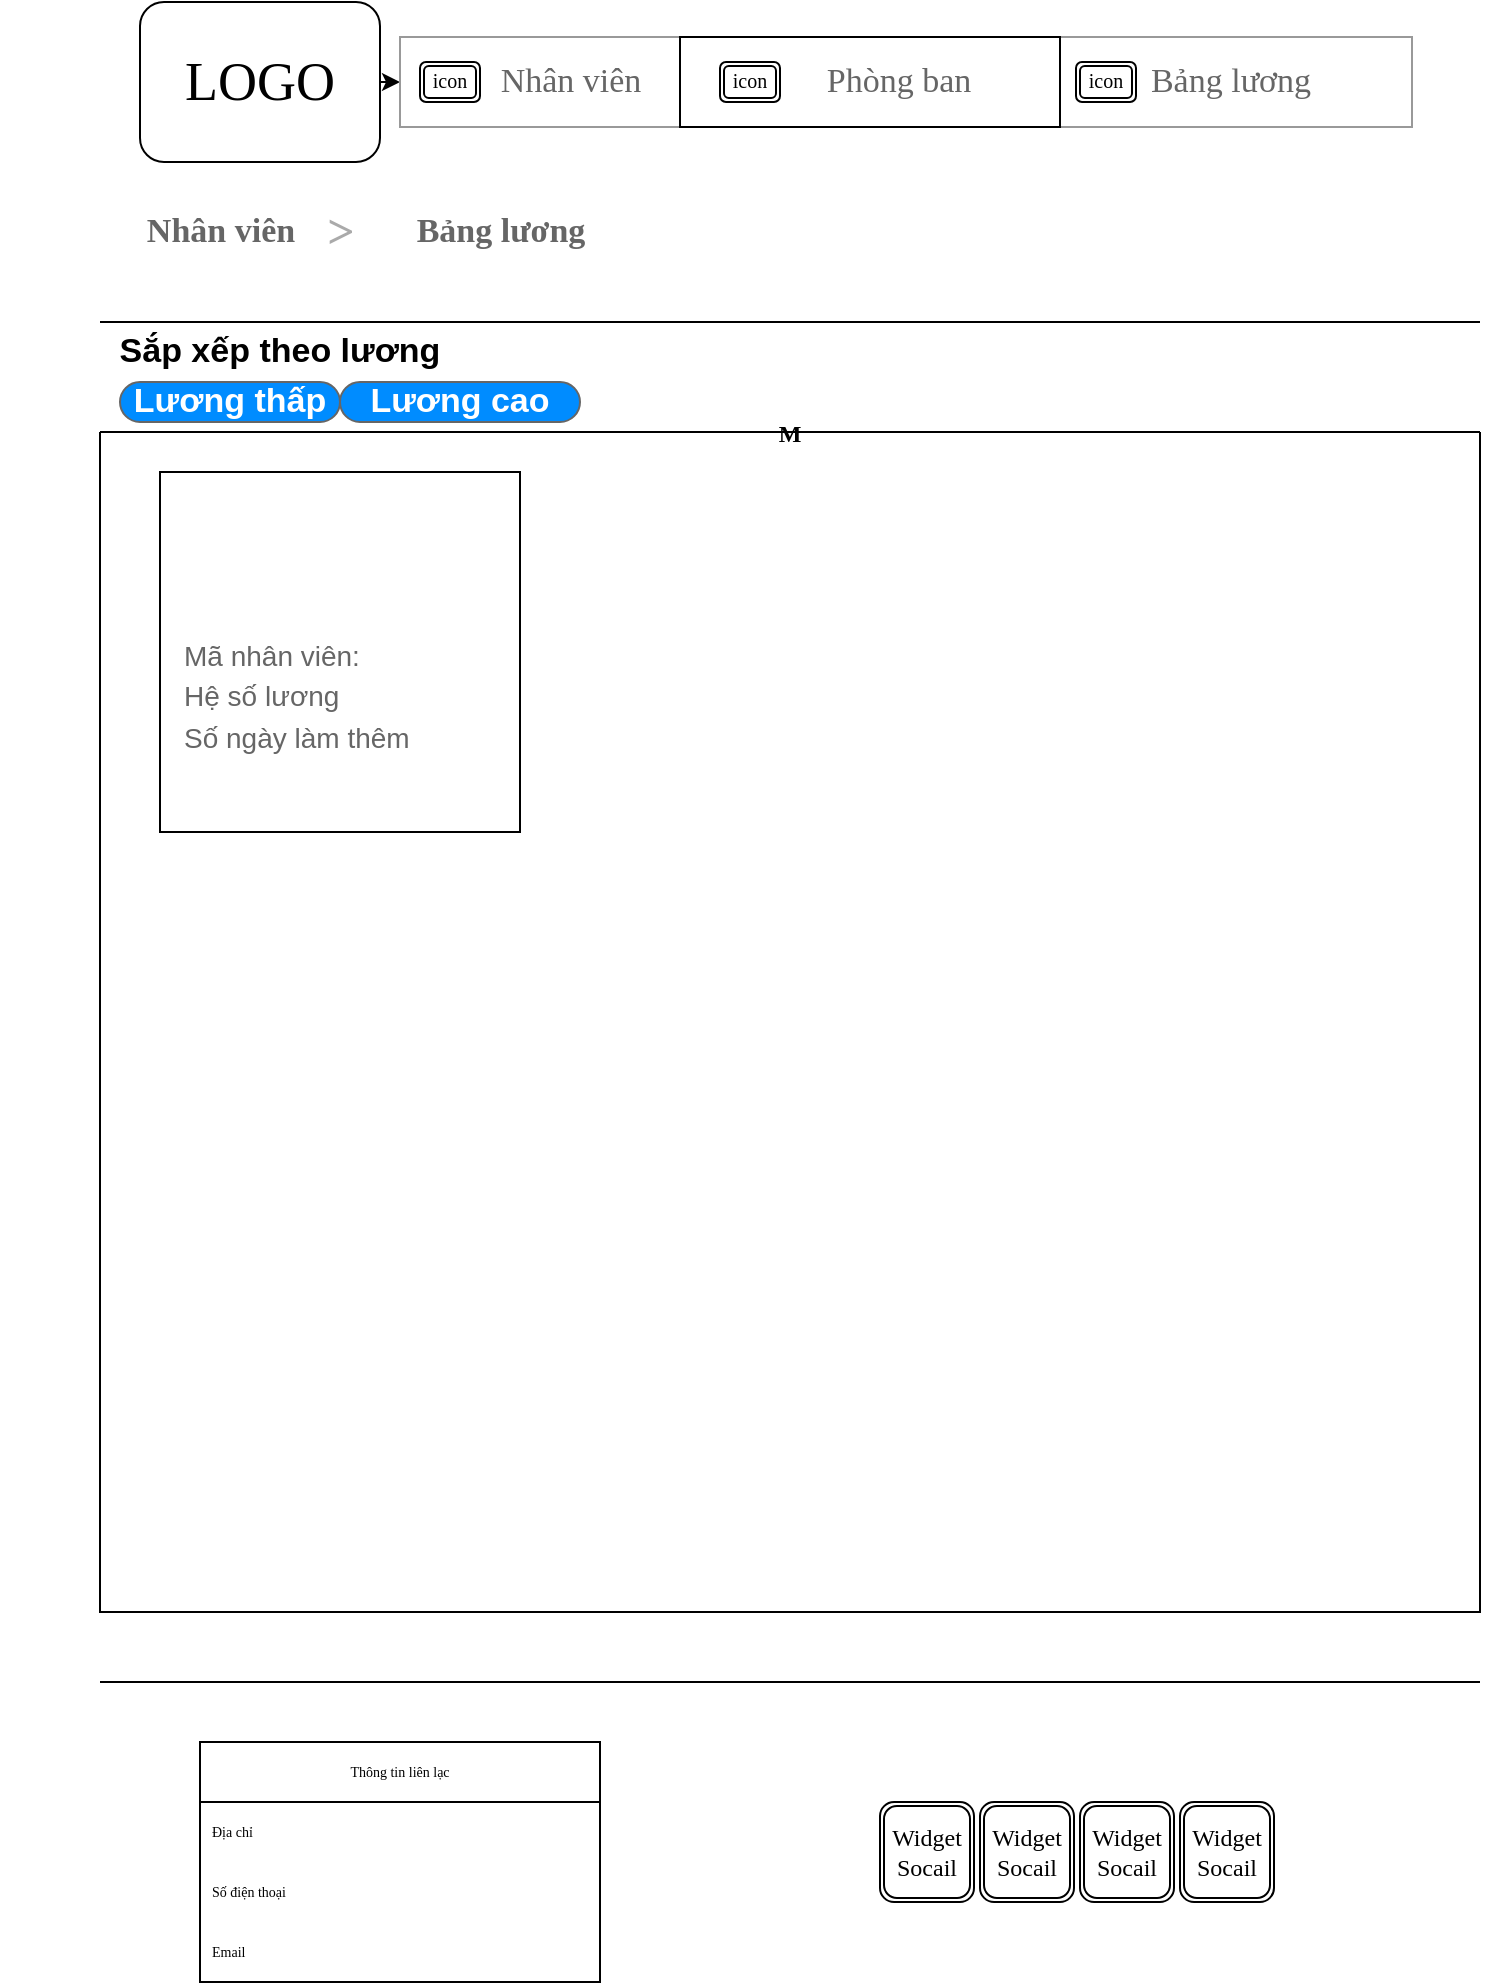 <mxfile>
    <diagram id="h6iLOTjvrZjWlB6wbwkS" name="Page-1">
        <mxGraphModel dx="683" dy="1500" grid="1" gridSize="10" guides="1" tooltips="1" connect="1" arrows="1" fold="1" page="1" pageScale="1" pageWidth="850" pageHeight="1100" math="0" shadow="0">
            <root>
                <mxCell id="0"/>
                <mxCell id="1" parent="0"/>
                <mxCell id="18" value="" style="edgeStyle=none;html=1;fontFamily=Georgia;fontSize=27;" parent="1" source="2" target="10" edge="1">
                    <mxGeometry relative="1" as="geometry"/>
                </mxCell>
                <mxCell id="2" value="LOGO" style="rounded=1;whiteSpace=wrap;html=1;fontFamily=Georgia;fontSize=27;" parent="1" vertex="1">
                    <mxGeometry x="90" y="-1060" width="120" height="80" as="geometry"/>
                </mxCell>
                <object label="" id="9">
                    <mxCell style="strokeWidth=1;shadow=0;dashed=0;align=right;html=1;shape=mxgraph.mockup.forms.rrect;rSize=0;strokeColor=#999999;fontFamily=Georgia;fontSize=27;" parent="1" vertex="1">
                        <mxGeometry x="220" y="-1042.5" width="506" height="45" as="geometry"/>
                    </mxCell>
                </object>
                <mxCell id="10" value="Nhân viên" style="strokeColor=inherit;fillColor=inherit;gradientColor=inherit;strokeWidth=1;shadow=0;dashed=0;align=center;html=1;shape=mxgraph.mockup.forms.rrect;rSize=0;fontSize=17;fontColor=#666666;fontFamily=Georgia;spacingLeft=30;" parent="9" vertex="1">
                    <mxGeometry width="140" height="45" as="geometry"/>
                </mxCell>
                <mxCell id="14" value="Bảng lương" style="strokeColor=inherit;fillColor=inherit;gradientColor=inherit;strokeWidth=1;shadow=0;dashed=0;align=center;html=1;shape=mxgraph.mockup.forms.rrect;rSize=0;fontSize=17;fontColor=#666666;fontFamily=Georgia;" parent="9" vertex="1">
                    <mxGeometry x="323.84" width="182.16" height="45" as="geometry"/>
                </mxCell>
                <mxCell id="20" value="&lt;font style=&quot;font-size: 10px&quot;&gt;icon&lt;/font&gt;" style="shape=ext;double=1;rounded=1;whiteSpace=wrap;html=1;fontFamily=Georgia;fontSize=27;align=center;horizontal=1;verticalAlign=middle;labelBackgroundColor=none;spacingLeft=0;spacingBottom=12;" parent="9" vertex="1">
                    <mxGeometry x="10" y="12.5" width="30" height="20" as="geometry"/>
                </mxCell>
                <mxCell id="26" value="&lt;font style=&quot;font-size: 10px&quot;&gt;icon&lt;/font&gt;" style="shape=ext;double=1;rounded=1;whiteSpace=wrap;html=1;fontFamily=Georgia;fontSize=27;align=center;horizontal=1;verticalAlign=middle;labelBackgroundColor=none;spacingLeft=0;spacingBottom=12;" parent="9" vertex="1">
                    <mxGeometry x="338" y="12.5" width="30" height="20" as="geometry"/>
                </mxCell>
                <mxCell id="17" style="edgeStyle=none;html=1;fontFamily=Georgia;fontSize=27;startArrow=none;" parent="1" source="13" edge="1">
                    <mxGeometry relative="1" as="geometry">
                        <mxPoint x="360" y="-1020" as="targetPoint"/>
                    </mxGeometry>
                </mxCell>
                <mxCell id="13" value="Phòng ban" style="strokeColor=inherit;fillColor=inherit;gradientColor=inherit;strokeWidth=1;shadow=0;dashed=0;align=center;html=1;shape=mxgraph.mockup.forms.rrect;rSize=0;fontSize=17;fontColor=#666666;fontFamily=Georgia;spacingLeft=27;" parent="1" vertex="1">
                    <mxGeometry x="360" y="-1042.5" width="190" height="45" as="geometry"/>
                </mxCell>
                <mxCell id="19" value="" style="edgeStyle=none;html=1;fontFamily=Georgia;fontSize=27;endArrow=none;" parent="1" source="10" target="13" edge="1">
                    <mxGeometry relative="1" as="geometry">
                        <mxPoint x="360" y="-1020" as="targetPoint"/>
                        <mxPoint x="352.16" y="-1020" as="sourcePoint"/>
                    </mxGeometry>
                </mxCell>
                <mxCell id="25" value="&lt;font style=&quot;font-size: 10px&quot;&gt;icon&lt;/font&gt;" style="shape=ext;double=1;rounded=1;whiteSpace=wrap;html=1;fontFamily=Georgia;fontSize=27;align=center;horizontal=1;verticalAlign=middle;labelBackgroundColor=none;spacingLeft=0;spacingBottom=12;" parent="1" vertex="1">
                    <mxGeometry x="380" y="-1030" width="30" height="20" as="geometry"/>
                </mxCell>
                <mxCell id="27" value="&lt;font style=&quot;font-size: 17px;&quot;&gt;Nhân viên&lt;/font&gt;" style="strokeWidth=1;shadow=0;dashed=0;align=center;html=1;shape=mxgraph.mockup.navigation.anchor;fontSize=17;fontColor=#666666;fontStyle=1;labelBackgroundColor=none;fontFamily=Georgia;" parent="1" vertex="1">
                    <mxGeometry x="90" y="-965" width="80" height="40" as="geometry"/>
                </mxCell>
                <mxCell id="28" value="&gt;" style="strokeWidth=1;shadow=0;dashed=0;align=center;html=1;shape=mxgraph.mockup.navigation.anchor;fontSize=24;fontColor=#aaaaaa;fontStyle=1;labelBackgroundColor=none;fontFamily=Georgia;" parent="1" vertex="1">
                    <mxGeometry x="180" y="-960" width="20" height="30" as="geometry"/>
                </mxCell>
                <mxCell id="36" value="" style="endArrow=none;html=1;fontFamily=Georgia;fontSize=12;" parent="1" edge="1">
                    <mxGeometry width="50" height="50" relative="1" as="geometry">
                        <mxPoint x="70" y="-900" as="sourcePoint"/>
                        <mxPoint x="760" y="-900" as="targetPoint"/>
                    </mxGeometry>
                </mxCell>
                <mxCell id="38" value="M" style="swimlane;startSize=0;labelBackgroundColor=none;fontFamily=Georgia;fontSize=12;" parent="1" vertex="1">
                    <mxGeometry x="70" y="-845" width="690" height="590" as="geometry"/>
                </mxCell>
                <mxCell id="39" value="" style="whiteSpace=wrap;html=1;aspect=fixed;labelBackgroundColor=none;fontFamily=Georgia;fontSize=12;" parent="38" vertex="1">
                    <mxGeometry x="30" y="20" width="180" height="180" as="geometry"/>
                </mxCell>
                <mxCell id="167" value="&lt;font style=&quot;font-size: 14px&quot;&gt;Mã nhân viên:&lt;br&gt;Hệ số lương&lt;br&gt;Số ngày làm thêm&lt;/font&gt;" style="strokeWidth=1;shadow=0;dashed=0;align=center;html=1;shape=mxgraph.mockup.text.bulletedList;textColor=#666666;mainText=,,,,;textSize=17;bulletStyle=none;strokeColor=none;fillColor=none;align=left;verticalAlign=top;fontSize=17;fontColor=#666666;" vertex="1" parent="38">
                    <mxGeometry x="40" y="95" width="140" height="82.5" as="geometry"/>
                </mxCell>
                <mxCell id="53" value="" style="endArrow=none;html=1;fontFamily=Georgia;fontSize=12;" parent="1" edge="1">
                    <mxGeometry width="50" height="50" relative="1" as="geometry">
                        <mxPoint x="70" y="-220" as="sourcePoint"/>
                        <mxPoint x="760" y="-220" as="targetPoint"/>
                    </mxGeometry>
                </mxCell>
                <mxCell id="151" value="Thông tin liên lạc" style="swimlane;fontStyle=0;childLayout=stackLayout;horizontal=1;startSize=30;horizontalStack=0;resizeParent=1;resizeParentMax=0;resizeLast=0;collapsible=1;marginBottom=0;labelBackgroundColor=none;fontFamily=Georgia;fontSize=7;" parent="1" vertex="1">
                    <mxGeometry x="120" y="-190" width="200" height="120" as="geometry"/>
                </mxCell>
                <mxCell id="152" value="Địa chỉ" style="text;strokeColor=none;fillColor=none;align=left;verticalAlign=middle;spacingLeft=4;spacingRight=4;overflow=hidden;points=[[0,0.5],[1,0.5]];portConstraint=eastwest;rotatable=0;labelBackgroundColor=none;fontFamily=Georgia;fontSize=7;" parent="151" vertex="1">
                    <mxGeometry y="30" width="200" height="30" as="geometry"/>
                </mxCell>
                <mxCell id="153" value="Số điện thoại" style="text;strokeColor=none;fillColor=none;align=left;verticalAlign=middle;spacingLeft=4;spacingRight=4;overflow=hidden;points=[[0,0.5],[1,0.5]];portConstraint=eastwest;rotatable=0;labelBackgroundColor=none;fontFamily=Georgia;fontSize=7;" parent="151" vertex="1">
                    <mxGeometry y="60" width="200" height="30" as="geometry"/>
                </mxCell>
                <mxCell id="154" value="Email" style="text;strokeColor=none;fillColor=none;align=left;verticalAlign=middle;spacingLeft=4;spacingRight=4;overflow=hidden;points=[[0,0.5],[1,0.5]];portConstraint=eastwest;rotatable=0;labelBackgroundColor=none;fontFamily=Georgia;fontSize=7;" parent="151" vertex="1">
                    <mxGeometry y="90" width="200" height="30" as="geometry"/>
                </mxCell>
                <mxCell id="158" value="&lt;font style=&quot;font-size: 12px&quot;&gt;Widget Socail&lt;/font&gt;" style="shape=ext;double=1;rounded=1;whiteSpace=wrap;html=1;labelBackgroundColor=none;fontFamily=Georgia;fontSize=7;" parent="1" vertex="1">
                    <mxGeometry x="460" y="-160" width="47" height="50" as="geometry"/>
                </mxCell>
                <mxCell id="159" value="&lt;font style=&quot;font-size: 12px&quot;&gt;Widget Socail&lt;/font&gt;" style="shape=ext;double=1;rounded=1;whiteSpace=wrap;html=1;labelBackgroundColor=none;fontFamily=Georgia;fontSize=7;" parent="1" vertex="1">
                    <mxGeometry x="510" y="-160" width="47" height="50" as="geometry"/>
                </mxCell>
                <mxCell id="160" value="&lt;font style=&quot;font-size: 12px&quot;&gt;Widget Socail&lt;/font&gt;" style="shape=ext;double=1;rounded=1;whiteSpace=wrap;html=1;labelBackgroundColor=none;fontFamily=Georgia;fontSize=7;" parent="1" vertex="1">
                    <mxGeometry x="560" y="-160" width="47" height="50" as="geometry"/>
                </mxCell>
                <mxCell id="161" value="&lt;font style=&quot;font-size: 12px&quot;&gt;Widget Socail&lt;/font&gt;" style="shape=ext;double=1;rounded=1;whiteSpace=wrap;html=1;labelBackgroundColor=none;fontFamily=Georgia;fontSize=7;" parent="1" vertex="1">
                    <mxGeometry x="610" y="-160" width="47" height="50" as="geometry"/>
                </mxCell>
                <mxCell id="162" value="&lt;font style=&quot;font-size: 17px&quot;&gt;Bảng lương&lt;/font&gt;" style="strokeWidth=1;shadow=0;dashed=0;align=center;html=1;shape=mxgraph.mockup.navigation.anchor;fontSize=17;fontColor=#666666;fontStyle=1;labelBackgroundColor=none;fontFamily=Georgia;" vertex="1" parent="1">
                    <mxGeometry x="210" y="-965" width="120" height="40" as="geometry"/>
                </mxCell>
                <mxCell id="163" value="Lương thấp" style="strokeWidth=1;shadow=0;dashed=0;align=center;html=1;shape=mxgraph.mockup.buttons.button;strokeColor=#666666;fontColor=#ffffff;mainText=;buttonStyle=round;fontSize=17;fontStyle=1;fillColor=#008cff;whiteSpace=wrap;" vertex="1" parent="1">
                    <mxGeometry x="80" y="-870" width="110" height="20" as="geometry"/>
                </mxCell>
                <mxCell id="164" value="Lương cao" style="strokeWidth=1;shadow=0;dashed=0;align=center;html=1;shape=mxgraph.mockup.buttons.button;strokeColor=#666666;fontColor=#ffffff;mainText=;buttonStyle=round;fontSize=17;fontStyle=1;fillColor=#008cff;whiteSpace=wrap;" vertex="1" parent="1">
                    <mxGeometry x="190" y="-870" width="120" height="20" as="geometry"/>
                </mxCell>
                <mxCell id="166" value="Sắp xếp theo lương" style="text;html=1;strokeColor=none;fillColor=none;align=center;verticalAlign=middle;whiteSpace=wrap;rounded=0;fontStyle=1;fontSize=17;" vertex="1" parent="1">
                    <mxGeometry x="20" y="-900" width="280" height="30" as="geometry"/>
                </mxCell>
            </root>
        </mxGraphModel>
    </diagram>
</mxfile>